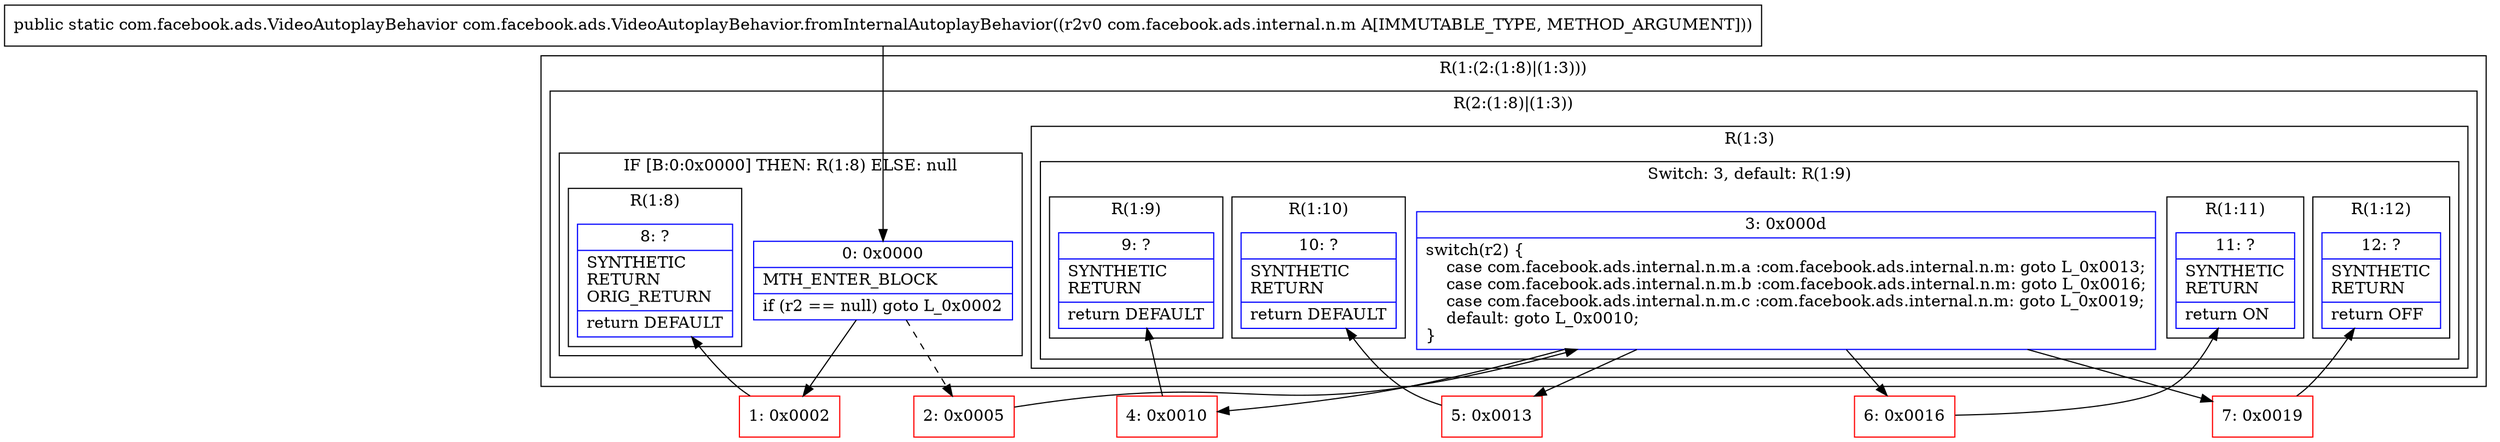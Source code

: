 digraph "CFG forcom.facebook.ads.VideoAutoplayBehavior.fromInternalAutoplayBehavior(Lcom\/facebook\/ads\/internal\/n\/m;)Lcom\/facebook\/ads\/VideoAutoplayBehavior;" {
subgraph cluster_Region_2141656891 {
label = "R(1:(2:(1:8)|(1:3)))";
node [shape=record,color=blue];
subgraph cluster_Region_174315756 {
label = "R(2:(1:8)|(1:3))";
node [shape=record,color=blue];
subgraph cluster_IfRegion_1329304211 {
label = "IF [B:0:0x0000] THEN: R(1:8) ELSE: null";
node [shape=record,color=blue];
Node_0 [shape=record,label="{0\:\ 0x0000|MTH_ENTER_BLOCK\l|if (r2 == null) goto L_0x0002\l}"];
subgraph cluster_Region_1905937042 {
label = "R(1:8)";
node [shape=record,color=blue];
Node_8 [shape=record,label="{8\:\ ?|SYNTHETIC\lRETURN\lORIG_RETURN\l|return DEFAULT\l}"];
}
}
subgraph cluster_Region_918783317 {
label = "R(1:3)";
node [shape=record,color=blue];
subgraph cluster_SwitchRegion_577998809 {
label = "Switch: 3, default: R(1:9)";
node [shape=record,color=blue];
Node_3 [shape=record,label="{3\:\ 0x000d|switch(r2) \{\l    case com.facebook.ads.internal.n.m.a :com.facebook.ads.internal.n.m: goto L_0x0013;\l    case com.facebook.ads.internal.n.m.b :com.facebook.ads.internal.n.m: goto L_0x0016;\l    case com.facebook.ads.internal.n.m.c :com.facebook.ads.internal.n.m: goto L_0x0019;\l    default: goto L_0x0010;\l\}\l}"];
subgraph cluster_Region_835665422 {
label = "R(1:10)";
node [shape=record,color=blue];
Node_10 [shape=record,label="{10\:\ ?|SYNTHETIC\lRETURN\l|return DEFAULT\l}"];
}
subgraph cluster_Region_304233599 {
label = "R(1:11)";
node [shape=record,color=blue];
Node_11 [shape=record,label="{11\:\ ?|SYNTHETIC\lRETURN\l|return ON\l}"];
}
subgraph cluster_Region_945941059 {
label = "R(1:12)";
node [shape=record,color=blue];
Node_12 [shape=record,label="{12\:\ ?|SYNTHETIC\lRETURN\l|return OFF\l}"];
}
subgraph cluster_Region_106080209 {
label = "R(1:9)";
node [shape=record,color=blue];
Node_9 [shape=record,label="{9\:\ ?|SYNTHETIC\lRETURN\l|return DEFAULT\l}"];
}
}
}
}
}
Node_1 [shape=record,color=red,label="{1\:\ 0x0002}"];
Node_2 [shape=record,color=red,label="{2\:\ 0x0005}"];
Node_4 [shape=record,color=red,label="{4\:\ 0x0010}"];
Node_5 [shape=record,color=red,label="{5\:\ 0x0013}"];
Node_6 [shape=record,color=red,label="{6\:\ 0x0016}"];
Node_7 [shape=record,color=red,label="{7\:\ 0x0019}"];
MethodNode[shape=record,label="{public static com.facebook.ads.VideoAutoplayBehavior com.facebook.ads.VideoAutoplayBehavior.fromInternalAutoplayBehavior((r2v0 com.facebook.ads.internal.n.m A[IMMUTABLE_TYPE, METHOD_ARGUMENT])) }"];
MethodNode -> Node_0;
Node_0 -> Node_1;
Node_0 -> Node_2[style=dashed];
Node_3 -> Node_4;
Node_3 -> Node_5;
Node_3 -> Node_6;
Node_3 -> Node_7;
Node_1 -> Node_8;
Node_2 -> Node_3;
Node_4 -> Node_9;
Node_5 -> Node_10;
Node_6 -> Node_11;
Node_7 -> Node_12;
}

